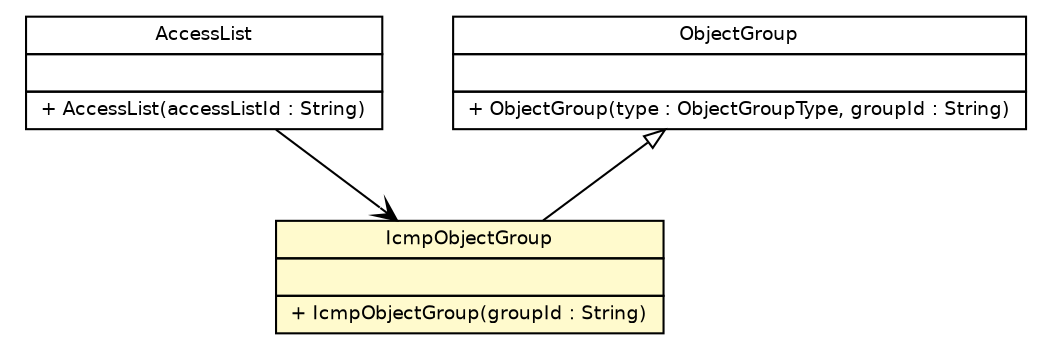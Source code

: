#!/usr/local/bin/dot
#
# Class diagram 
# Generated by UmlGraph version 4.6 (http://www.spinellis.gr/sw/umlgraph)
#

digraph G {
	edge [fontname="Helvetica",fontsize=10,labelfontname="Helvetica",labelfontsize=10];
	node [fontname="Helvetica",fontsize=10,shape=plaintext];
	// fr.univrennes1.cri.jtacl.equipments.cisco.pix.AccessList
	c11614 [label=<<table border="0" cellborder="1" cellspacing="0" cellpadding="2" port="p" href="./AccessList.html">
		<tr><td><table border="0" cellspacing="0" cellpadding="1">
			<tr><td> AccessList </td></tr>
		</table></td></tr>
		<tr><td><table border="0" cellspacing="0" cellpadding="1">
			<tr><td align="left">  </td></tr>
		</table></td></tr>
		<tr><td><table border="0" cellspacing="0" cellpadding="1">
			<tr><td align="left"> + AccessList(accessListId : String) </td></tr>
		</table></td></tr>
		</table>>, fontname="Helvetica", fontcolor="black", fontsize=9.0];
	// fr.univrennes1.cri.jtacl.equipments.cisco.pix.IcmpObjectGroup
	c11619 [label=<<table border="0" cellborder="1" cellspacing="0" cellpadding="2" port="p" bgcolor="lemonChiffon" href="./IcmpObjectGroup.html">
		<tr><td><table border="0" cellspacing="0" cellpadding="1">
			<tr><td> IcmpObjectGroup </td></tr>
		</table></td></tr>
		<tr><td><table border="0" cellspacing="0" cellpadding="1">
			<tr><td align="left">  </td></tr>
		</table></td></tr>
		<tr><td><table border="0" cellspacing="0" cellpadding="1">
			<tr><td align="left"> + IcmpObjectGroup(groupId : String) </td></tr>
		</table></td></tr>
		</table>>, fontname="Helvetica", fontcolor="black", fontsize=9.0];
	// fr.univrennes1.cri.jtacl.equipments.cisco.pix.ObjectGroup
	c11625 [label=<<table border="0" cellborder="1" cellspacing="0" cellpadding="2" port="p" href="./ObjectGroup.html">
		<tr><td><table border="0" cellspacing="0" cellpadding="1">
			<tr><td> ObjectGroup </td></tr>
		</table></td></tr>
		<tr><td><table border="0" cellspacing="0" cellpadding="1">
			<tr><td align="left">  </td></tr>
		</table></td></tr>
		<tr><td><table border="0" cellspacing="0" cellpadding="1">
			<tr><td align="left"> + ObjectGroup(type : ObjectGroupType, groupId : String) </td></tr>
		</table></td></tr>
		</table>>, fontname="Helvetica", fontcolor="black", fontsize=9.0];
	//fr.univrennes1.cri.jtacl.equipments.cisco.pix.IcmpObjectGroup extends fr.univrennes1.cri.jtacl.equipments.cisco.pix.ObjectGroup
	c11625:p -> c11619:p [dir=back,arrowtail=empty];
	// fr.univrennes1.cri.jtacl.equipments.cisco.pix.AccessList NAVASSOC fr.univrennes1.cri.jtacl.equipments.cisco.pix.IcmpObjectGroup
	c11614:p -> c11619:p [taillabel="", label="", headlabel="", fontname="Helvetica", fontcolor="black", fontsize=10.0, color="black", arrowhead=open];
}

